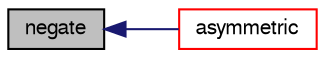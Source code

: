 digraph "negate"
{
  bgcolor="transparent";
  edge [fontname="FreeSans",fontsize="10",labelfontname="FreeSans",labelfontsize="10"];
  node [fontname="FreeSans",fontsize="10",shape=record];
  rankdir="LR";
  Node1339 [label="negate",height=0.2,width=0.4,color="black", fillcolor="grey75", style="filled", fontcolor="black"];
  Node1339 -> Node1340 [dir="back",color="midnightblue",fontsize="10",style="solid",fontname="FreeSans"];
  Node1340 [label="asymmetric",height=0.2,width=0.4,color="red",URL="$a26790.html#aff45003a4c4226b1f6f4e5e24d382e03"];
}
